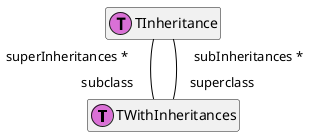 @startumlhide empty membersclass behavior1 as "TWithInheritances" << (T,orchid) >> {}class behavior2 as "TInheritance" << (T,orchid) >> {}behavior2 "superInheritances * " -[#black]- "subclass  " behavior1behavior2 "subInheritances * " -[#black]- "superclass  " behavior1@enduml